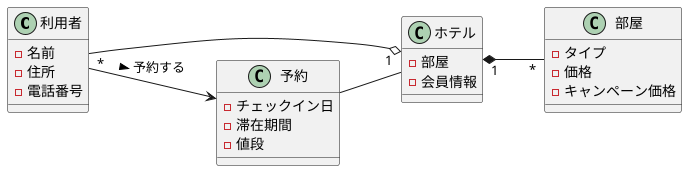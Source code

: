  @startuml ホテル利用者と部屋と予約
 left to right direction
class 利用者{
-名前
-住所
-電話番号
}
class ホテル{
-部屋
-会員情報
}
class 部屋{
-タイプ
-価格
-キャンペーン価格
}
class 予約{
-チェックイン日
-滞在期間
-値段
}
ホテル "1" *-- "*" 部屋
利用者 --> 予約 :予約する >
予約 -- ホテル
利用者 "*" --o "1" ホテル
@enduml